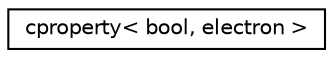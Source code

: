 digraph "Graphical Class Hierarchy"
{
 // INTERACTIVE_SVG=YES
 // LATEX_PDF_SIZE
  edge [fontname="Helvetica",fontsize="10",labelfontname="Helvetica",labelfontsize="10"];
  node [fontname="Helvetica",fontsize="10",shape=record];
  rankdir="LR";
  Node0 [label="cproperty\< bool, electron \>",height=0.2,width=0.4,color="black", fillcolor="white", style="filled",URL="$classcproperty.html",tooltip=" "];
}
